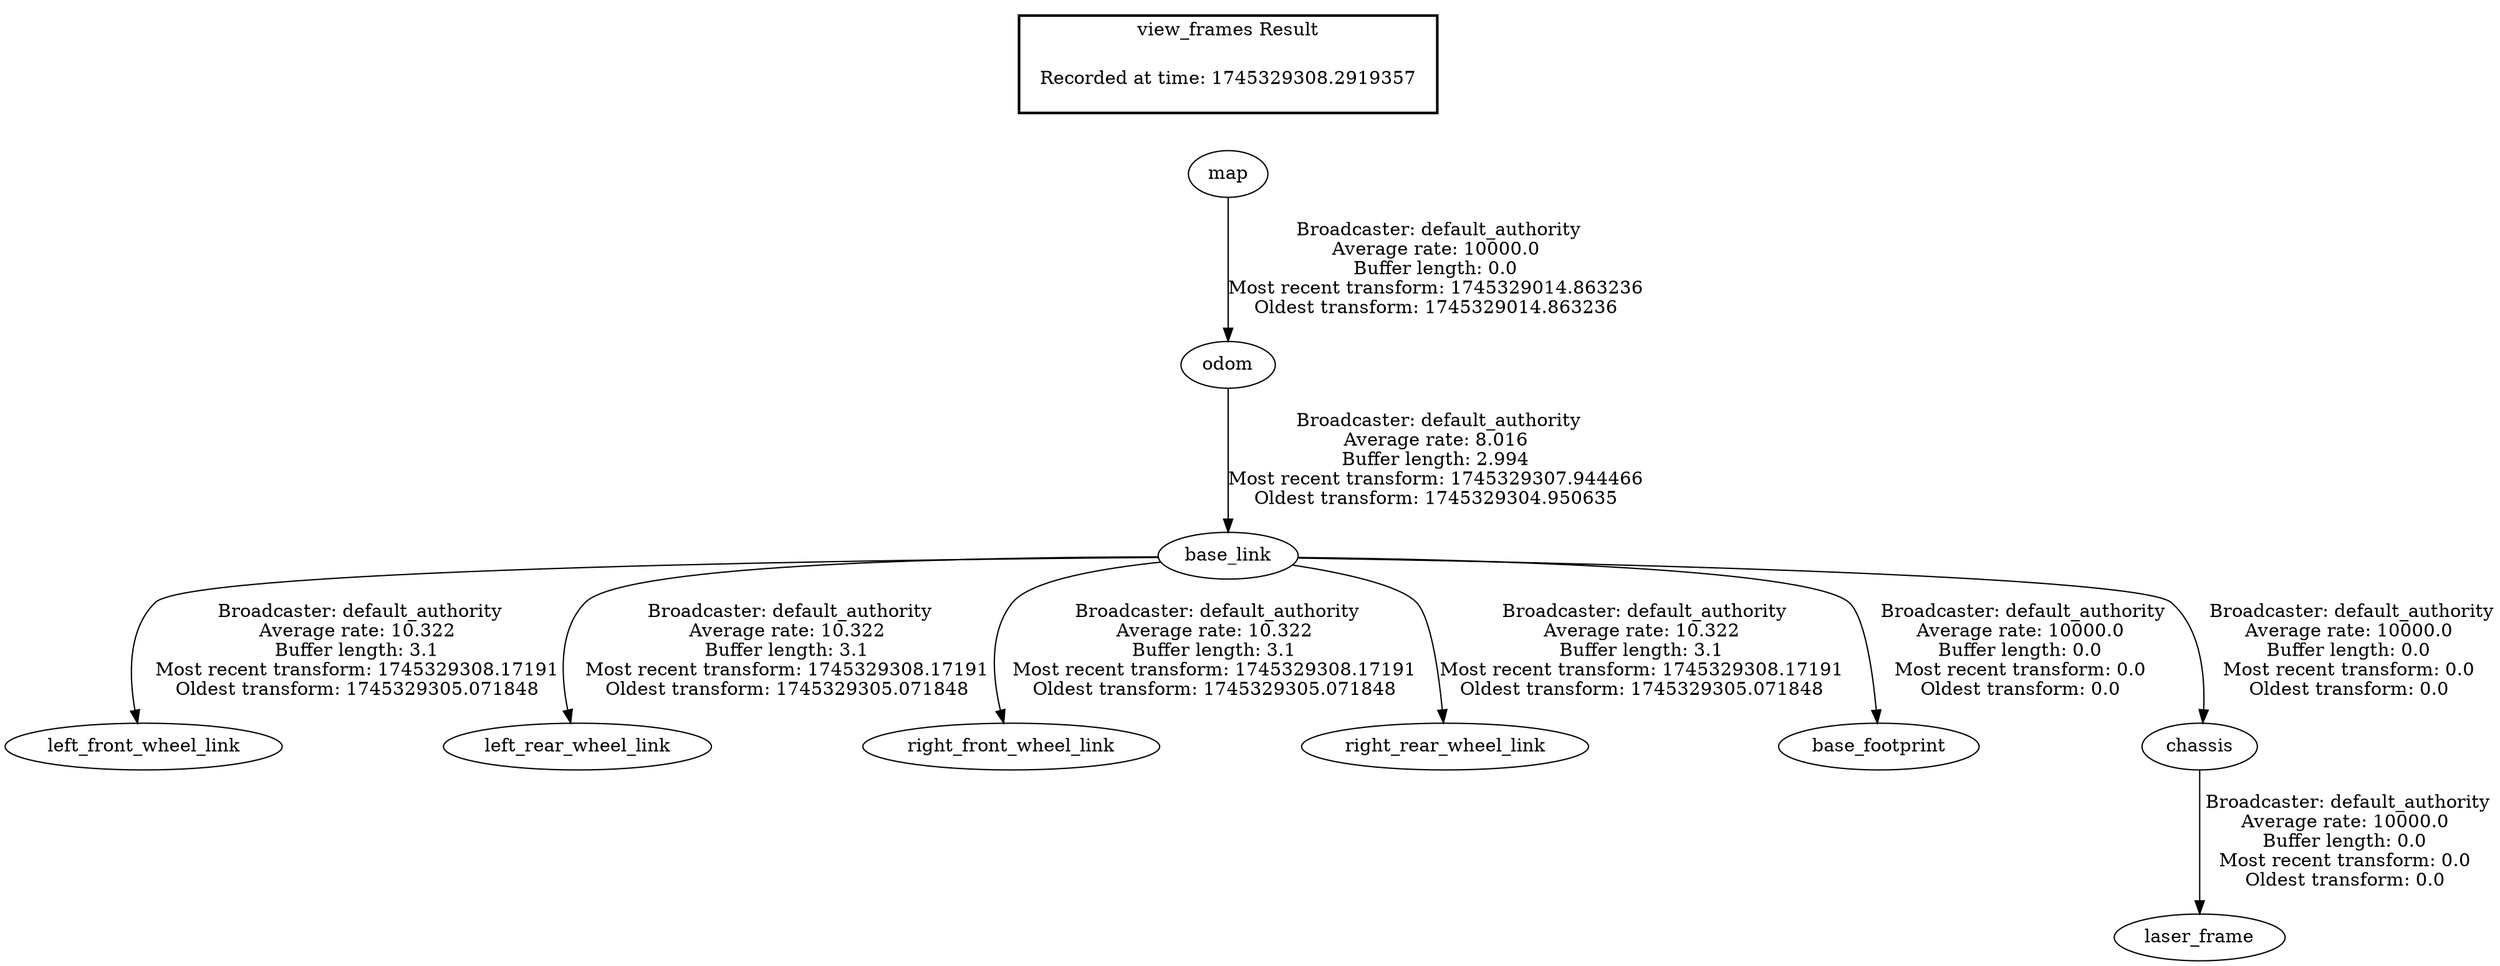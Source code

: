 digraph G {
"map" -> "odom"[label=" Broadcaster: default_authority\nAverage rate: 10000.0\nBuffer length: 0.0\nMost recent transform: 1745329014.863236\nOldest transform: 1745329014.863236\n"];
"base_link" -> "left_front_wheel_link"[label=" Broadcaster: default_authority\nAverage rate: 10.322\nBuffer length: 3.1\nMost recent transform: 1745329308.17191\nOldest transform: 1745329305.071848\n"];
"odom" -> "base_link"[label=" Broadcaster: default_authority\nAverage rate: 8.016\nBuffer length: 2.994\nMost recent transform: 1745329307.944466\nOldest transform: 1745329304.950635\n"];
"base_link" -> "left_rear_wheel_link"[label=" Broadcaster: default_authority\nAverage rate: 10.322\nBuffer length: 3.1\nMost recent transform: 1745329308.17191\nOldest transform: 1745329305.071848\n"];
"base_link" -> "right_front_wheel_link"[label=" Broadcaster: default_authority\nAverage rate: 10.322\nBuffer length: 3.1\nMost recent transform: 1745329308.17191\nOldest transform: 1745329305.071848\n"];
"base_link" -> "right_rear_wheel_link"[label=" Broadcaster: default_authority\nAverage rate: 10.322\nBuffer length: 3.1\nMost recent transform: 1745329308.17191\nOldest transform: 1745329305.071848\n"];
"base_link" -> "base_footprint"[label=" Broadcaster: default_authority\nAverage rate: 10000.0\nBuffer length: 0.0\nMost recent transform: 0.0\nOldest transform: 0.0\n"];
"base_link" -> "chassis"[label=" Broadcaster: default_authority\nAverage rate: 10000.0\nBuffer length: 0.0\nMost recent transform: 0.0\nOldest transform: 0.0\n"];
"chassis" -> "laser_frame"[label=" Broadcaster: default_authority\nAverage rate: 10000.0\nBuffer length: 0.0\nMost recent transform: 0.0\nOldest transform: 0.0\n"];
edge [style=invis];
 subgraph cluster_legend { style=bold; color=black; label ="view_frames Result";
"Recorded at time: 1745329308.2919357"[ shape=plaintext ] ;
}->"map";
}